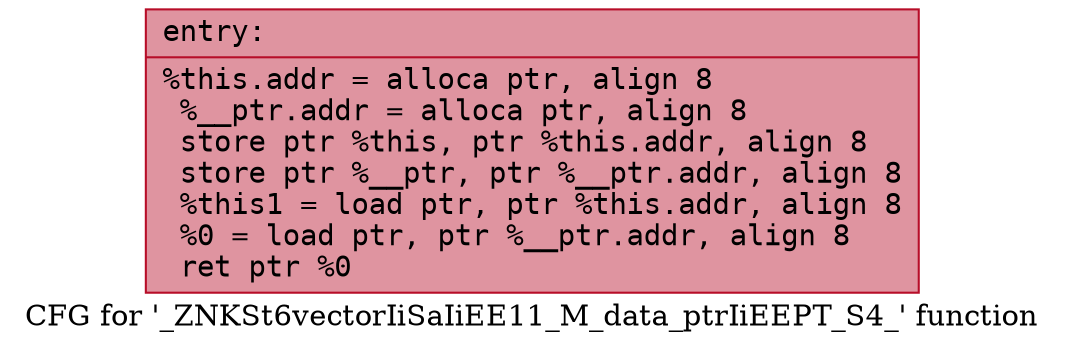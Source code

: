 digraph "CFG for '_ZNKSt6vectorIiSaIiEE11_M_data_ptrIiEEPT_S4_' function" {
	label="CFG for '_ZNKSt6vectorIiSaIiEE11_M_data_ptrIiEEPT_S4_' function";

	Node0x55aea92ff3a0 [shape=record,color="#b70d28ff", style=filled, fillcolor="#b70d2870" fontname="Courier",label="{entry:\l|  %this.addr = alloca ptr, align 8\l  %__ptr.addr = alloca ptr, align 8\l  store ptr %this, ptr %this.addr, align 8\l  store ptr %__ptr, ptr %__ptr.addr, align 8\l  %this1 = load ptr, ptr %this.addr, align 8\l  %0 = load ptr, ptr %__ptr.addr, align 8\l  ret ptr %0\l}"];
}
